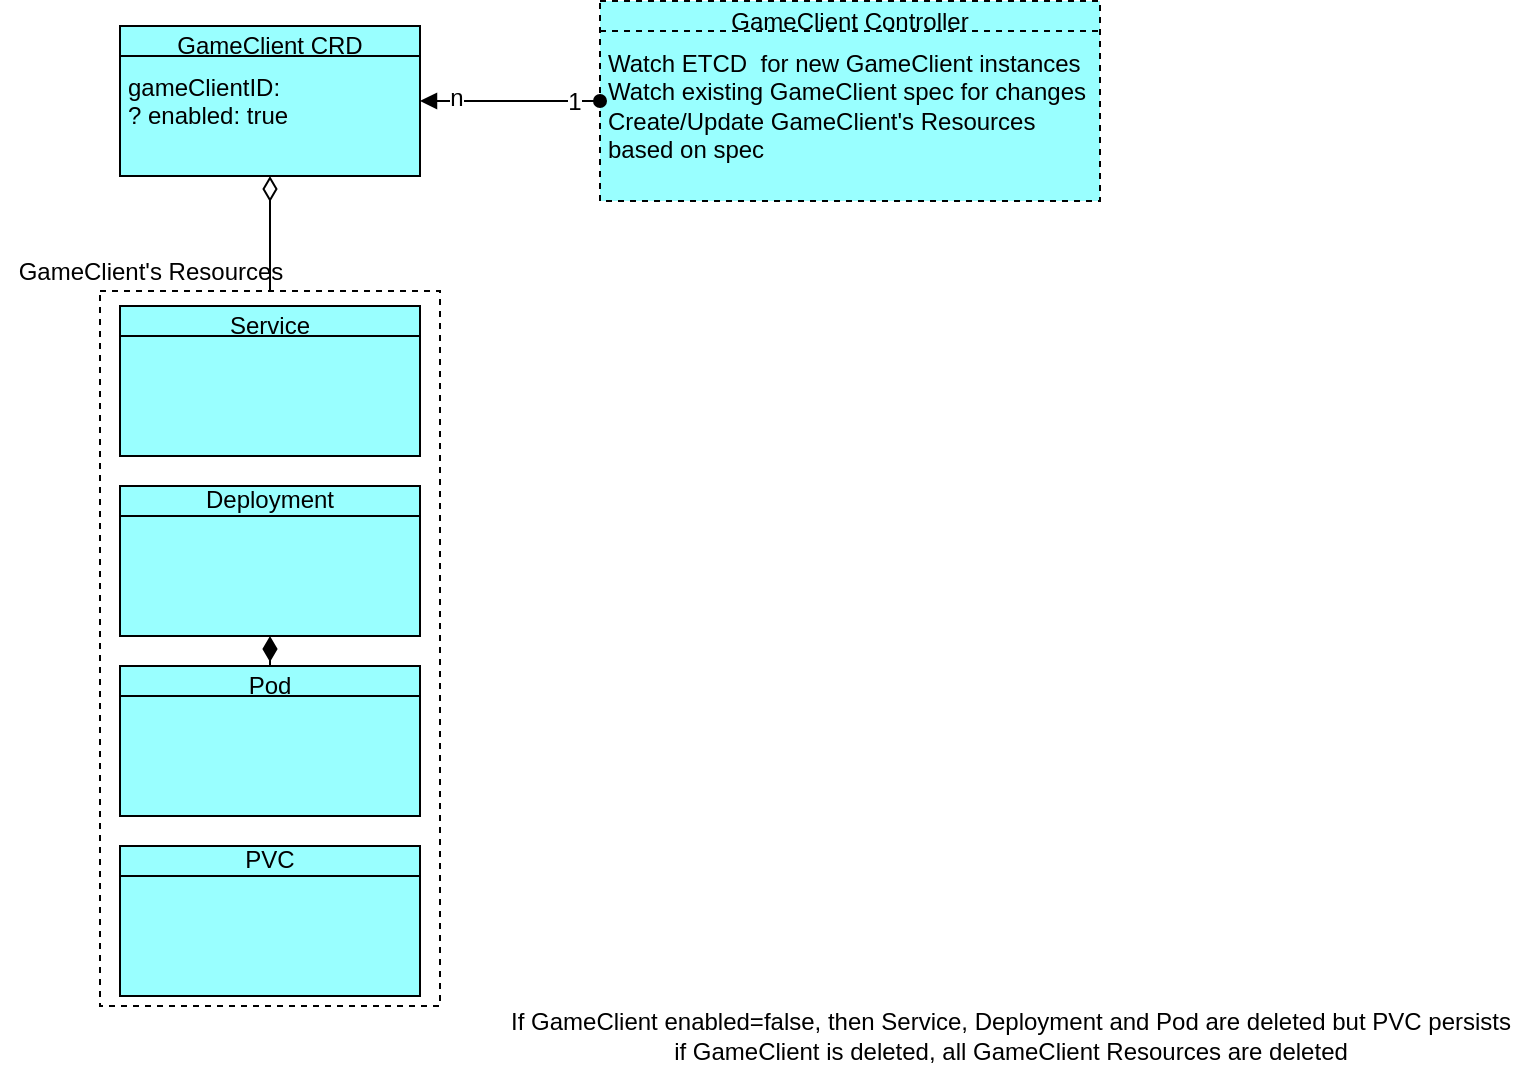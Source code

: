 <mxfile version="12.7.7" type="google"><diagram id="zwm7iilnk2qZLza3XzJA" name="Page-1"><mxGraphModel dx="1288" dy="718" grid="1" gridSize="10" guides="1" tooltips="1" connect="1" arrows="1" fold="1" page="1" pageScale="1" pageWidth="850" pageHeight="1100" math="0" shadow="0"><root><mxCell id="0"/><mxCell id="1" parent="0"/><mxCell id="m99kAXtGCTut3EL2kj__-7" value="" style="rounded=0;whiteSpace=wrap;html=1;dashed=1;" parent="1" vertex="1"><mxGeometry x="70" y="192.5" width="170" height="357.5" as="geometry"/></mxCell><mxCell id="m99kAXtGCTut3EL2kj__-2" value="&lt;table cellpadding=&quot;0&quot; cellspacing=&quot;0&quot; style=&quot;font-size: 1em ; width: 100% ; height: 100%&quot;&gt;&lt;tbody&gt;&lt;tr style=&quot;height: 20px&quot;&gt;&lt;td align=&quot;center&quot;&gt;Pod&lt;/td&gt;&lt;/tr&gt;&lt;tr&gt;&lt;td align=&quot;left&quot; valign=&quot;top&quot; style=&quot;padding: 4px&quot;&gt;&lt;/td&gt;&lt;/tr&gt;&lt;/tbody&gt;&lt;/table&gt;" style="html=1;outlineConnect=0;whiteSpace=wrap;fillColor=#99ffff;shape=mxgraph.archimate3.businessObject;overflow=fill" parent="1" vertex="1"><mxGeometry x="80" y="380" width="150" height="75" as="geometry"/></mxCell><mxCell id="m99kAXtGCTut3EL2kj__-3" value="&lt;table cellpadding=&quot;0&quot; cellspacing=&quot;0&quot; style=&quot;font-size: 1em ; width: 100% ; height: 100%&quot;&gt;&lt;tbody&gt;&lt;tr style=&quot;height: 20px&quot;&gt;&lt;td align=&quot;center&quot;&gt;GameClient CRD&lt;/td&gt;&lt;/tr&gt;&lt;tr&gt;&lt;td align=&quot;left&quot; valign=&quot;top&quot; style=&quot;padding: 4px&quot;&gt;gameClientID:&lt;br&gt;? enabled: true&amp;nbsp;&lt;br&gt;&lt;/td&gt;&lt;/tr&gt;&lt;/tbody&gt;&lt;/table&gt;" style="html=1;outlineConnect=0;whiteSpace=wrap;fillColor=#99ffff;shape=mxgraph.archimate3.businessObject;overflow=fill" parent="1" vertex="1"><mxGeometry x="80" y="60" width="150" height="75" as="geometry"/></mxCell><mxCell id="m99kAXtGCTut3EL2kj__-4" value="&lt;table cellpadding=&quot;0&quot; cellspacing=&quot;0&quot; style=&quot;font-size: 1em ; width: 100% ; height: 100%&quot;&gt;&lt;tbody&gt;&lt;tr style=&quot;height: 20px&quot;&gt;&lt;td align=&quot;center&quot;&gt;Service&lt;/td&gt;&lt;/tr&gt;&lt;tr&gt;&lt;td align=&quot;left&quot; valign=&quot;top&quot; style=&quot;padding: 4px&quot;&gt;&lt;/td&gt;&lt;/tr&gt;&lt;/tbody&gt;&lt;/table&gt;" style="html=1;outlineConnect=0;whiteSpace=wrap;fillColor=#99ffff;shape=mxgraph.archimate3.businessObject;overflow=fill" parent="1" vertex="1"><mxGeometry x="80" y="200" width="150" height="75" as="geometry"/></mxCell><mxCell id="m99kAXtGCTut3EL2kj__-8" value="" style="html=1;endArrow=diamondThin;endFill=0;edgeStyle=elbowEdgeStyle;elbow=vertical;endSize=10;entryX=0.5;entryY=1;entryDx=0;entryDy=0;entryPerimeter=0;exitX=0.5;exitY=0;exitDx=0;exitDy=0;" parent="1" source="m99kAXtGCTut3EL2kj__-7" target="m99kAXtGCTut3EL2kj__-3" edge="1"><mxGeometry width="160" relative="1" as="geometry"><mxPoint x="-50" y="220" as="sourcePoint"/><mxPoint x="110" y="220" as="targetPoint"/></mxGeometry></mxCell><mxCell id="m99kAXtGCTut3EL2kj__-9" value="&lt;table cellpadding=&quot;0&quot; cellspacing=&quot;0&quot; style=&quot;font-size: 1em ; width: 100% ; height: 100%&quot;&gt;&lt;tbody&gt;&lt;tr style=&quot;height: 20px&quot;&gt;&lt;td align=&quot;center&quot;&gt;&lt;span style=&quot;white-space: nowrap&quot;&gt;GameClient&lt;/span&gt;&amp;nbsp;Controller&lt;/td&gt;&lt;/tr&gt;&lt;tr&gt;&lt;td align=&quot;left&quot; valign=&quot;top&quot; style=&quot;padding: 4px&quot;&gt;Watch ETCD&amp;nbsp;&amp;nbsp;for new GameClient instances&lt;br&gt;Watch existing GameClient&amp;nbsp;spec for changes&lt;br&gt;Create/Update GameClient's&amp;nbsp;Resources based on spec&lt;/td&gt;&lt;/tr&gt;&lt;/tbody&gt;&lt;/table&gt;" style="html=1;outlineConnect=0;whiteSpace=wrap;fillColor=#99ffff;shape=mxgraph.archimate3.businessObject;overflow=fill;dashed=1;" parent="1" vertex="1"><mxGeometry x="320" y="47.5" width="250" height="100" as="geometry"/></mxCell><mxCell id="m99kAXtGCTut3EL2kj__-11" value="" style="endArrow=block;html=1;endFill=1;startArrow=oval;startFill=1;edgeStyle=elbowEdgeStyle;exitX=0;exitY=0.5;exitDx=0;exitDy=0;exitPerimeter=0;entryX=1;entryY=0.5;entryDx=0;entryDy=0;entryPerimeter=0;" parent="1" source="m99kAXtGCTut3EL2kj__-9" target="m99kAXtGCTut3EL2kj__-3" edge="1"><mxGeometry width="160" relative="1" as="geometry"><mxPoint x="330" y="190" as="sourcePoint"/><mxPoint x="310" y="110" as="targetPoint"/></mxGeometry></mxCell><mxCell id="m99kAXtGCTut3EL2kj__-12" value="n" style="text;html=1;align=center;verticalAlign=middle;resizable=0;points=[];labelBackgroundColor=#ffffff;" parent="m99kAXtGCTut3EL2kj__-11" vertex="1" connectable="0"><mxGeometry x="0.6" y="-2" relative="1" as="geometry"><mxPoint as="offset"/></mxGeometry></mxCell><mxCell id="m99kAXtGCTut3EL2kj__-13" value="1" style="text;html=1;align=center;verticalAlign=middle;resizable=0;points=[];labelBackgroundColor=#ffffff;" parent="m99kAXtGCTut3EL2kj__-11" vertex="1" connectable="0"><mxGeometry y="32" relative="1" as="geometry"><mxPoint x="32" y="-32" as="offset"/></mxGeometry></mxCell><mxCell id="m99kAXtGCTut3EL2kj__-14" value="PVC" style="html=1;outlineConnect=0;whiteSpace=wrap;fillColor=#99ffff;shape=mxgraph.archimate3.businessObject;overflow=fill" parent="1" vertex="1"><mxGeometry x="80" y="470" width="150" height="75" as="geometry"/></mxCell><mxCell id="m99kAXtGCTut3EL2kj__-15" value="GameClient's Resources" style="text;html=1;align=center;verticalAlign=middle;resizable=0;points=[];autosize=1;" parent="1" vertex="1"><mxGeometry x="20" y="172.5" width="150" height="20" as="geometry"/></mxCell><mxCell id="dVer4Dx9mw-aD4YoVi-1-1" value="If GameClient enabled=false, then Service, Deployment and Pod are deleted but PVC persists&lt;br&gt;if GameClient is deleted, all GameClient Resources are deleted" style="text;html=1;align=center;verticalAlign=middle;resizable=0;points=[];autosize=1;" parent="1" vertex="1"><mxGeometry x="265" y="550" width="520" height="30" as="geometry"/></mxCell><mxCell id="EO_0raWSxKRIPRPr6tVD-1" value="Deployment" style="html=1;outlineConnect=0;whiteSpace=wrap;fillColor=#99ffff;shape=mxgraph.archimate3.businessObject;overflow=fill" vertex="1" parent="1"><mxGeometry x="80" y="290" width="150" height="75" as="geometry"/></mxCell><mxCell id="EO_0raWSxKRIPRPr6tVD-2" value="" style="html=1;endArrow=diamondThin;endFill=1;edgeStyle=elbowEdgeStyle;endSize=10;entryX=0.5;entryY=1;entryDx=0;entryDy=0;entryPerimeter=0;exitX=0.5;exitY=0;exitDx=0;exitDy=0;exitPerimeter=0;" edge="1" parent="1" source="m99kAXtGCTut3EL2kj__-2" target="EO_0raWSxKRIPRPr6tVD-1"><mxGeometry width="160" relative="1" as="geometry"><mxPoint x="340" y="370" as="sourcePoint"/><mxPoint x="500" y="370" as="targetPoint"/></mxGeometry></mxCell></root></mxGraphModel></diagram></mxfile>